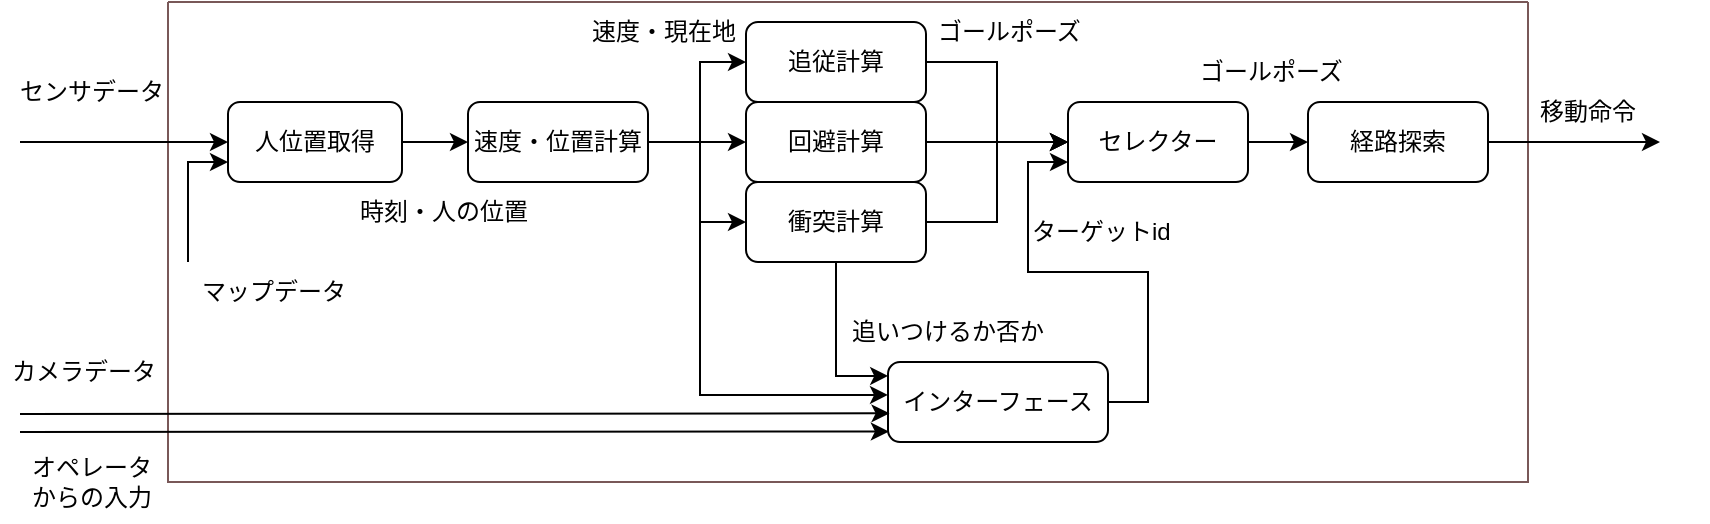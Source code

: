<mxfile version="23.0.2" type="device">
  <diagram name="ページ1" id="q40Y4H6Cgm2v3x42ygtB">
    <mxGraphModel dx="1749" dy="502" grid="1" gridSize="10" guides="1" tooltips="1" connect="1" arrows="1" fold="1" page="1" pageScale="1" pageWidth="827" pageHeight="1169" math="0" shadow="0">
      <root>
        <mxCell id="0" />
        <mxCell id="1" parent="0" />
        <mxCell id="p3XjbXPdAwx0f5DoJ2kn-9" value="" style="swimlane;startSize=0;strokeColor=#795858;strokeWidth=1;" parent="1" vertex="1">
          <mxGeometry x="74" y="260" width="680" height="240" as="geometry">
            <mxRectangle x="140" y="230" width="50" height="40" as="alternateBounds" />
          </mxGeometry>
        </mxCell>
        <mxCell id="p3XjbXPdAwx0f5DoJ2kn-8" value="人位置取得" style="rounded=1;whiteSpace=wrap;html=1;" parent="p3XjbXPdAwx0f5DoJ2kn-9" vertex="1">
          <mxGeometry x="30" y="50" width="87" height="40" as="geometry" />
        </mxCell>
        <mxCell id="_YXQFw66RElHIVRB5Yyo-12" style="edgeStyle=orthogonalEdgeStyle;rounded=0;orthogonalLoop=1;jettySize=auto;html=1;entryX=0;entryY=0.5;entryDx=0;entryDy=0;" edge="1" parent="p3XjbXPdAwx0f5DoJ2kn-9" source="p3XjbXPdAwx0f5DoJ2kn-12" target="MOEL_l4VxM4KasxD2j3D-2">
          <mxGeometry relative="1" as="geometry">
            <Array as="points">
              <mxPoint x="266" y="70" />
              <mxPoint x="266" y="30" />
            </Array>
          </mxGeometry>
        </mxCell>
        <mxCell id="_YXQFw66RElHIVRB5Yyo-13" style="edgeStyle=orthogonalEdgeStyle;rounded=0;orthogonalLoop=1;jettySize=auto;html=1;exitX=1;exitY=0.5;exitDx=0;exitDy=0;entryX=0;entryY=0.5;entryDx=0;entryDy=0;" edge="1" parent="p3XjbXPdAwx0f5DoJ2kn-9" source="p3XjbXPdAwx0f5DoJ2kn-12" target="MOEL_l4VxM4KasxD2j3D-14">
          <mxGeometry relative="1" as="geometry" />
        </mxCell>
        <mxCell id="_YXQFw66RElHIVRB5Yyo-14" style="edgeStyle=orthogonalEdgeStyle;rounded=0;orthogonalLoop=1;jettySize=auto;html=1;entryX=0;entryY=0.5;entryDx=0;entryDy=0;" edge="1" parent="p3XjbXPdAwx0f5DoJ2kn-9" source="p3XjbXPdAwx0f5DoJ2kn-12" target="p3XjbXPdAwx0f5DoJ2kn-15">
          <mxGeometry relative="1" as="geometry">
            <Array as="points">
              <mxPoint x="266" y="70" />
              <mxPoint x="266" y="110" />
            </Array>
          </mxGeometry>
        </mxCell>
        <mxCell id="p3XjbXPdAwx0f5DoJ2kn-12" value="速度・位置計算" style="rounded=1;whiteSpace=wrap;html=1;" parent="p3XjbXPdAwx0f5DoJ2kn-9" vertex="1">
          <mxGeometry x="150" y="50" width="90" height="40" as="geometry" />
        </mxCell>
        <mxCell id="_YXQFw66RElHIVRB5Yyo-16" style="edgeStyle=orthogonalEdgeStyle;rounded=0;orthogonalLoop=1;jettySize=auto;html=1;entryX=0.001;entryY=0.174;entryDx=0;entryDy=0;entryPerimeter=0;" edge="1" parent="p3XjbXPdAwx0f5DoJ2kn-9" source="p3XjbXPdAwx0f5DoJ2kn-15" target="_YXQFw66RElHIVRB5Yyo-9">
          <mxGeometry relative="1" as="geometry" />
        </mxCell>
        <mxCell id="_YXQFw66RElHIVRB5Yyo-22" style="edgeStyle=orthogonalEdgeStyle;rounded=0;orthogonalLoop=1;jettySize=auto;html=1;exitX=1;exitY=0.5;exitDx=0;exitDy=0;entryX=0;entryY=0.5;entryDx=0;entryDy=0;" edge="1" parent="p3XjbXPdAwx0f5DoJ2kn-9" source="p3XjbXPdAwx0f5DoJ2kn-15" target="MOEL_l4VxM4KasxD2j3D-3">
          <mxGeometry relative="1" as="geometry" />
        </mxCell>
        <mxCell id="p3XjbXPdAwx0f5DoJ2kn-15" value="衝突計算" style="rounded=1;whiteSpace=wrap;html=1;" parent="p3XjbXPdAwx0f5DoJ2kn-9" vertex="1">
          <mxGeometry x="289" y="90" width="90" height="40" as="geometry" />
        </mxCell>
        <mxCell id="_YXQFw66RElHIVRB5Yyo-36" style="edgeStyle=orthogonalEdgeStyle;rounded=0;orthogonalLoop=1;jettySize=auto;html=1;exitX=1;exitY=0.5;exitDx=0;exitDy=0;" edge="1" parent="p3XjbXPdAwx0f5DoJ2kn-9" source="p3XjbXPdAwx0f5DoJ2kn-17">
          <mxGeometry relative="1" as="geometry">
            <mxPoint x="746" y="70" as="targetPoint" />
          </mxGeometry>
        </mxCell>
        <mxCell id="p3XjbXPdAwx0f5DoJ2kn-17" value="経路探索" style="rounded=1;whiteSpace=wrap;html=1;" parent="p3XjbXPdAwx0f5DoJ2kn-9" vertex="1">
          <mxGeometry x="570" y="50" width="90" height="40" as="geometry" />
        </mxCell>
        <mxCell id="_YXQFw66RElHIVRB5Yyo-20" style="edgeStyle=orthogonalEdgeStyle;rounded=0;orthogonalLoop=1;jettySize=auto;html=1;exitX=1;exitY=0.5;exitDx=0;exitDy=0;entryX=0;entryY=0.5;entryDx=0;entryDy=0;" edge="1" parent="p3XjbXPdAwx0f5DoJ2kn-9" source="MOEL_l4VxM4KasxD2j3D-2" target="MOEL_l4VxM4KasxD2j3D-3">
          <mxGeometry relative="1" as="geometry" />
        </mxCell>
        <mxCell id="MOEL_l4VxM4KasxD2j3D-2" value="追従計算" style="rounded=1;whiteSpace=wrap;html=1;" parent="p3XjbXPdAwx0f5DoJ2kn-9" vertex="1">
          <mxGeometry x="289" y="10" width="90" height="40" as="geometry" />
        </mxCell>
        <mxCell id="_YXQFw66RElHIVRB5Yyo-26" style="edgeStyle=orthogonalEdgeStyle;rounded=0;orthogonalLoop=1;jettySize=auto;html=1;entryX=0;entryY=0.5;entryDx=0;entryDy=0;" edge="1" parent="p3XjbXPdAwx0f5DoJ2kn-9" source="MOEL_l4VxM4KasxD2j3D-3" target="p3XjbXPdAwx0f5DoJ2kn-17">
          <mxGeometry relative="1" as="geometry" />
        </mxCell>
        <mxCell id="MOEL_l4VxM4KasxD2j3D-3" value="セレクター" style="rounded=1;whiteSpace=wrap;html=1;" parent="p3XjbXPdAwx0f5DoJ2kn-9" vertex="1">
          <mxGeometry x="450" y="50" width="90" height="40" as="geometry" />
        </mxCell>
        <mxCell id="_YXQFw66RElHIVRB5Yyo-21" style="edgeStyle=orthogonalEdgeStyle;rounded=0;orthogonalLoop=1;jettySize=auto;html=1;exitX=1;exitY=0.5;exitDx=0;exitDy=0;entryX=0;entryY=0.5;entryDx=0;entryDy=0;" edge="1" parent="p3XjbXPdAwx0f5DoJ2kn-9" source="MOEL_l4VxM4KasxD2j3D-14" target="MOEL_l4VxM4KasxD2j3D-3">
          <mxGeometry relative="1" as="geometry" />
        </mxCell>
        <mxCell id="MOEL_l4VxM4KasxD2j3D-14" value="回避計算" style="rounded=1;whiteSpace=wrap;html=1;" parent="p3XjbXPdAwx0f5DoJ2kn-9" vertex="1">
          <mxGeometry x="289" y="50" width="90" height="40" as="geometry" />
        </mxCell>
        <mxCell id="_YXQFw66RElHIVRB5Yyo-5" value="" style="endArrow=classic;html=1;rounded=0;entryX=0;entryY=0.5;entryDx=0;entryDy=0;exitX=1;exitY=0.5;exitDx=0;exitDy=0;" edge="1" parent="p3XjbXPdAwx0f5DoJ2kn-9" source="p3XjbXPdAwx0f5DoJ2kn-8" target="p3XjbXPdAwx0f5DoJ2kn-12">
          <mxGeometry width="50" height="50" relative="1" as="geometry">
            <mxPoint x="120" y="70" as="sourcePoint" />
            <mxPoint x="157" y="20" as="targetPoint" />
          </mxGeometry>
        </mxCell>
        <mxCell id="_YXQFw66RElHIVRB5Yyo-6" value="時刻・人の位置" style="text;strokeColor=none;fillColor=none;align=left;verticalAlign=middle;spacingLeft=4;spacingRight=4;overflow=hidden;points=[[0,0.5],[1,0.5]];portConstraint=eastwest;rotatable=0;whiteSpace=wrap;html=1;" vertex="1" parent="p3XjbXPdAwx0f5DoJ2kn-9">
          <mxGeometry x="90" y="90" width="96" height="30" as="geometry" />
        </mxCell>
        <mxCell id="_YXQFw66RElHIVRB5Yyo-9" value="インターフェース" style="rounded=1;whiteSpace=wrap;html=1;" vertex="1" parent="p3XjbXPdAwx0f5DoJ2kn-9">
          <mxGeometry x="360" y="180" width="110" height="40" as="geometry" />
        </mxCell>
        <mxCell id="_YXQFw66RElHIVRB5Yyo-11" style="edgeStyle=orthogonalEdgeStyle;rounded=0;orthogonalLoop=1;jettySize=auto;html=1;exitX=1;exitY=0.5;exitDx=0;exitDy=0;entryX=0;entryY=0.75;entryDx=0;entryDy=0;" edge="1" parent="p3XjbXPdAwx0f5DoJ2kn-9" source="_YXQFw66RElHIVRB5Yyo-9" target="MOEL_l4VxM4KasxD2j3D-3">
          <mxGeometry relative="1" as="geometry" />
        </mxCell>
        <mxCell id="_YXQFw66RElHIVRB5Yyo-18" value="速度・現在地" style="text;strokeColor=none;fillColor=none;align=left;verticalAlign=middle;spacingLeft=4;spacingRight=4;overflow=hidden;points=[[0,0.5],[1,0.5]];portConstraint=eastwest;rotatable=0;whiteSpace=wrap;html=1;" vertex="1" parent="p3XjbXPdAwx0f5DoJ2kn-9">
          <mxGeometry x="206" width="90" height="30" as="geometry" />
        </mxCell>
        <mxCell id="_YXQFw66RElHIVRB5Yyo-19" value="ターゲットid" style="text;strokeColor=none;fillColor=none;align=left;verticalAlign=middle;spacingLeft=4;spacingRight=4;overflow=hidden;points=[[0,0.5],[1,0.5]];portConstraint=eastwest;rotatable=0;whiteSpace=wrap;html=1;" vertex="1" parent="p3XjbXPdAwx0f5DoJ2kn-9">
          <mxGeometry x="426" y="100" width="90" height="30" as="geometry" />
        </mxCell>
        <mxCell id="_YXQFw66RElHIVRB5Yyo-24" value="追いつけるか否か" style="text;strokeColor=none;fillColor=none;align=left;verticalAlign=middle;spacingLeft=4;spacingRight=4;overflow=hidden;points=[[0,0.5],[1,0.5]];portConstraint=eastwest;rotatable=0;whiteSpace=wrap;html=1;" vertex="1" parent="p3XjbXPdAwx0f5DoJ2kn-9">
          <mxGeometry x="336" y="150" width="110" height="30" as="geometry" />
        </mxCell>
        <mxCell id="_YXQFw66RElHIVRB5Yyo-25" value="ゴールポーズ" style="text;strokeColor=none;fillColor=none;align=left;verticalAlign=middle;spacingLeft=4;spacingRight=4;overflow=hidden;points=[[0,0.5],[1,0.5]];portConstraint=eastwest;rotatable=0;whiteSpace=wrap;html=1;" vertex="1" parent="p3XjbXPdAwx0f5DoJ2kn-9">
          <mxGeometry x="379" width="90" height="30" as="geometry" />
        </mxCell>
        <mxCell id="_YXQFw66RElHIVRB5Yyo-28" value="ゴールポーズ&lt;br&gt;" style="text;strokeColor=none;fillColor=none;align=left;verticalAlign=middle;spacingLeft=4;spacingRight=4;overflow=hidden;points=[[0,0.5],[1,0.5]];portConstraint=eastwest;rotatable=0;whiteSpace=wrap;html=1;" vertex="1" parent="p3XjbXPdAwx0f5DoJ2kn-9">
          <mxGeometry x="510" y="20" width="90" height="30" as="geometry" />
        </mxCell>
        <mxCell id="_YXQFw66RElHIVRB5Yyo-40" style="edgeStyle=orthogonalEdgeStyle;rounded=0;orthogonalLoop=1;jettySize=auto;html=1;entryX=0;entryY=0.412;entryDx=0;entryDy=0;entryPerimeter=0;" edge="1" parent="p3XjbXPdAwx0f5DoJ2kn-9" source="p3XjbXPdAwx0f5DoJ2kn-12" target="_YXQFw66RElHIVRB5Yyo-9">
          <mxGeometry relative="1" as="geometry">
            <Array as="points">
              <mxPoint x="266" y="70" />
              <mxPoint x="266" y="197" />
            </Array>
          </mxGeometry>
        </mxCell>
        <mxCell id="_YXQFw66RElHIVRB5Yyo-3" value="" style="endArrow=classic;html=1;rounded=0;entryX=0;entryY=0.5;entryDx=0;entryDy=0;" edge="1" parent="p3XjbXPdAwx0f5DoJ2kn-9" target="p3XjbXPdAwx0f5DoJ2kn-8">
          <mxGeometry width="50" height="50" relative="1" as="geometry">
            <mxPoint x="-74" y="70" as="sourcePoint" />
            <mxPoint x="26" y="30" as="targetPoint" />
          </mxGeometry>
        </mxCell>
        <mxCell id="_YXQFw66RElHIVRB5Yyo-48" style="edgeStyle=orthogonalEdgeStyle;rounded=0;orthogonalLoop=1;jettySize=auto;html=1;entryX=0;entryY=0.75;entryDx=0;entryDy=0;" edge="1" parent="p3XjbXPdAwx0f5DoJ2kn-9" target="p3XjbXPdAwx0f5DoJ2kn-8">
          <mxGeometry relative="1" as="geometry">
            <mxPoint x="10" y="130" as="sourcePoint" />
            <Array as="points">
              <mxPoint x="10" y="80" />
            </Array>
          </mxGeometry>
        </mxCell>
        <mxCell id="_YXQFw66RElHIVRB5Yyo-49" value="マップデータ" style="text;html=1;strokeColor=none;fillColor=none;align=center;verticalAlign=middle;whiteSpace=wrap;rounded=0;" vertex="1" parent="p3XjbXPdAwx0f5DoJ2kn-9">
          <mxGeometry x="16" y="130" width="74" height="30" as="geometry" />
        </mxCell>
        <mxCell id="_YXQFw66RElHIVRB5Yyo-7" value="" style="endArrow=classic;html=1;rounded=0;entryX=0.004;entryY=0.869;entryDx=0;entryDy=0;entryPerimeter=0;" edge="1" parent="1" target="_YXQFw66RElHIVRB5Yyo-9">
          <mxGeometry width="50" height="50" relative="1" as="geometry">
            <mxPoint y="475" as="sourcePoint" />
            <mxPoint x="434" y="470" as="targetPoint" />
          </mxGeometry>
        </mxCell>
        <mxCell id="_YXQFw66RElHIVRB5Yyo-30" value="" style="endArrow=classic;html=1;rounded=0;entryX=0.007;entryY=0.642;entryDx=0;entryDy=0;entryPerimeter=0;" edge="1" parent="1" target="_YXQFw66RElHIVRB5Yyo-9">
          <mxGeometry width="50" height="50" relative="1" as="geometry">
            <mxPoint y="466" as="sourcePoint" />
            <mxPoint x="50" y="410" as="targetPoint" />
          </mxGeometry>
        </mxCell>
        <mxCell id="_YXQFw66RElHIVRB5Yyo-37" value="移動命令" style="text;strokeColor=none;fillColor=none;align=left;verticalAlign=middle;spacingLeft=4;spacingRight=4;overflow=hidden;points=[[0,0.5],[1,0.5]];portConstraint=eastwest;rotatable=0;whiteSpace=wrap;html=1;" vertex="1" parent="1">
          <mxGeometry x="754" y="300" width="90" height="30" as="geometry" />
        </mxCell>
        <mxCell id="_YXQFw66RElHIVRB5Yyo-8" value="オペレータ&lt;br&gt;からの入力" style="text;strokeColor=none;fillColor=none;align=left;verticalAlign=middle;spacingLeft=4;spacingRight=4;overflow=hidden;points=[[0,0.5],[1,0.5]];portConstraint=eastwest;rotatable=0;whiteSpace=wrap;html=1;" vertex="1" parent="1">
          <mxGeometry y="480" width="70" height="40" as="geometry" />
        </mxCell>
        <mxCell id="_YXQFw66RElHIVRB5Yyo-29" value="カメラデータ" style="text;strokeColor=none;fillColor=none;align=left;verticalAlign=middle;spacingLeft=4;spacingRight=4;overflow=hidden;points=[[0,0.5],[1,0.5]];portConstraint=eastwest;rotatable=0;whiteSpace=wrap;html=1;" vertex="1" parent="1">
          <mxGeometry x="-10" y="430" width="93" height="30" as="geometry" />
        </mxCell>
        <mxCell id="_YXQFw66RElHIVRB5Yyo-4" value="センサデータ" style="text;strokeColor=none;fillColor=none;align=left;verticalAlign=middle;spacingLeft=4;spacingRight=4;overflow=hidden;points=[[0,0.5],[1,0.5]];portConstraint=eastwest;rotatable=0;whiteSpace=wrap;html=1;" vertex="1" parent="1">
          <mxGeometry x="-6" y="290" width="96" height="30" as="geometry" />
        </mxCell>
      </root>
    </mxGraphModel>
  </diagram>
</mxfile>
